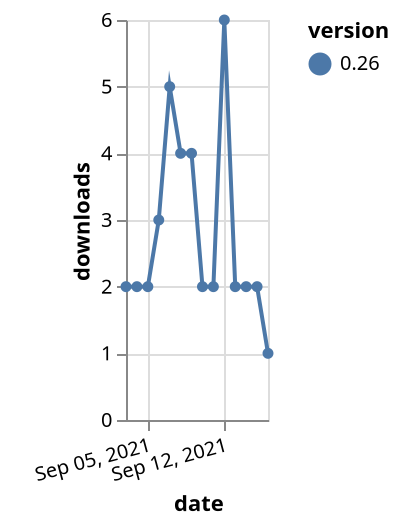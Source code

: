 {"$schema": "https://vega.github.io/schema/vega-lite/v5.json", "description": "A simple bar chart with embedded data.", "data": {"values": [{"date": "2021-09-03", "total": 2820, "delta": 2, "version": "0.26"}, {"date": "2021-09-04", "total": 2822, "delta": 2, "version": "0.26"}, {"date": "2021-09-05", "total": 2824, "delta": 2, "version": "0.26"}, {"date": "2021-09-06", "total": 2827, "delta": 3, "version": "0.26"}, {"date": "2021-09-07", "total": 2832, "delta": 5, "version": "0.26"}, {"date": "2021-09-08", "total": 2836, "delta": 4, "version": "0.26"}, {"date": "2021-09-09", "total": 2840, "delta": 4, "version": "0.26"}, {"date": "2021-09-10", "total": 2842, "delta": 2, "version": "0.26"}, {"date": "2021-09-11", "total": 2844, "delta": 2, "version": "0.26"}, {"date": "2021-09-12", "total": 2850, "delta": 6, "version": "0.26"}, {"date": "2021-09-13", "total": 2852, "delta": 2, "version": "0.26"}, {"date": "2021-09-14", "total": 2854, "delta": 2, "version": "0.26"}, {"date": "2021-09-15", "total": 2856, "delta": 2, "version": "0.26"}, {"date": "2021-09-16", "total": 2857, "delta": 1, "version": "0.26"}]}, "width": "container", "mark": {"type": "line", "point": {"filled": true}}, "encoding": {"x": {"field": "date", "type": "temporal", "timeUnit": "yearmonthdate", "title": "date", "axis": {"labelAngle": -15}}, "y": {"field": "delta", "type": "quantitative", "title": "downloads"}, "color": {"field": "version", "type": "nominal"}, "tooltip": {"field": "delta"}}}